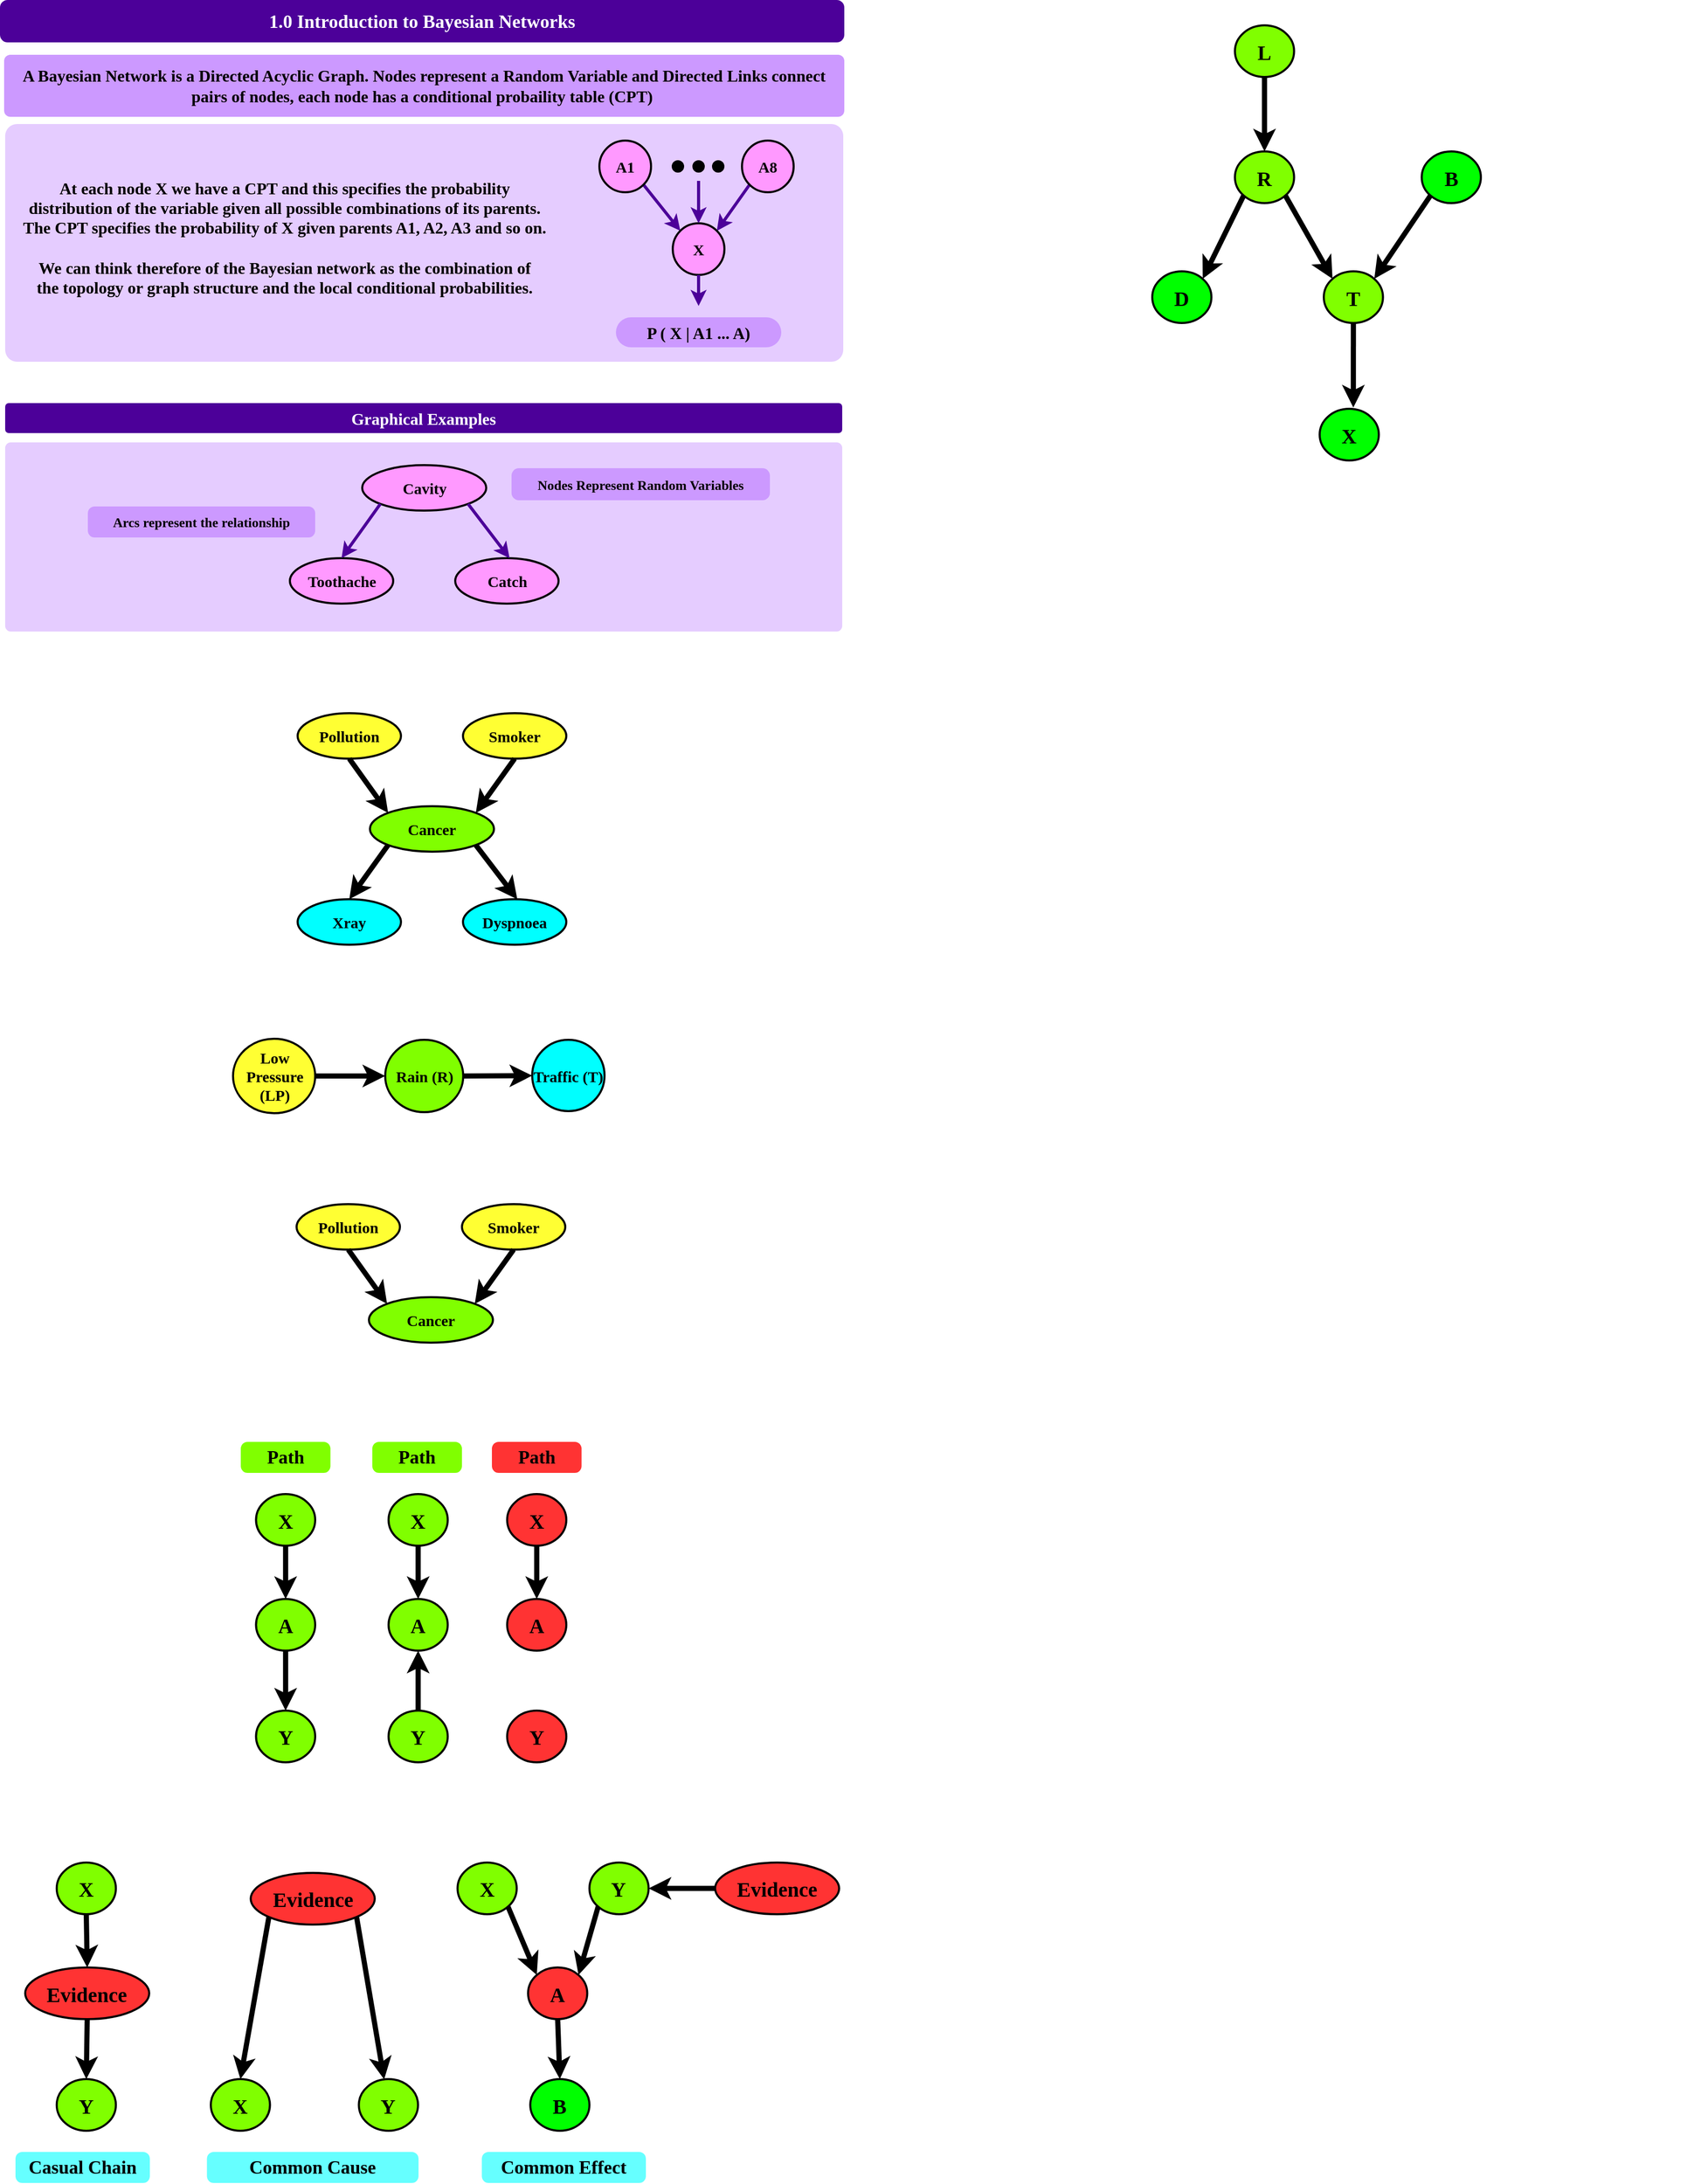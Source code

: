 <mxfile version="25.0.1">
  <diagram name="Page-1" id="3yqpxKQvHaOyZTGhgoW6">
    <mxGraphModel dx="2848" dy="336" grid="1" gridSize="10" guides="1" tooltips="1" connect="1" arrows="1" fold="1" page="1" pageScale="1" pageWidth="850" pageHeight="1100" math="0" shadow="0">
      <root>
        <mxCell id="0" />
        <mxCell id="1" parent="0" />
        <mxCell id="nk46r4_pkxUhkhJV1g_T-40" value="" style="rounded=1;whiteSpace=wrap;html=1;fillColor=#E5CCFF;strokeColor=none;fontColor=#FFFFFF;arcSize=5;container=0;fontSize=15;" vertex="1" parent="1">
          <mxGeometry x="3420" y="3450" width="811" height="230" as="geometry" />
        </mxCell>
        <mxCell id="nk46r4_pkxUhkhJV1g_T-12" value="" style="rounded=1;whiteSpace=wrap;html=1;fillColor=#E5CCFF;strokeColor=none;fontColor=#FFFFFF;arcSize=3;container=0;fontSize=15;" vertex="1" parent="1">
          <mxGeometry x="3420" y="3758" width="810" height="183" as="geometry" />
        </mxCell>
        <mxCell id="pB6tjZf9dUS_jM-rtNOT-37" value="&lt;font face=&quot;Comic Sans MS&quot;&gt;&lt;b&gt;1.0 Introduction to Bayesian Networks&lt;/b&gt;&lt;/font&gt;" style="rounded=1;whiteSpace=wrap;html=1;fillColor=#4C0099;strokeColor=none;fontColor=#FFFFFF;arcSize=18;container=0;fontSize=18;" parent="1" vertex="1">
          <mxGeometry x="3415" y="3330" width="817" height="41" as="geometry" />
        </mxCell>
        <mxCell id="pB6tjZf9dUS_jM-rtNOT-40" value="&lt;font face=&quot;Comic Sans MS&quot; color=&quot;#000000&quot;&gt;&lt;b&gt;A Bayesian Network is a Directed Acyclic Graph. Nodes represent a Random Variable and Directed Links connect pairs of nodes, each node has a conditional probaility table (CPT)&amp;nbsp;&lt;/b&gt;&lt;/font&gt;" style="rounded=1;whiteSpace=wrap;html=1;fillColor=#CC99FF;strokeColor=none;fontColor=#FFFFFF;arcSize=10;container=0;fontSize=16;" parent="1" vertex="1">
          <mxGeometry x="3419" y="3383" width="813" height="60" as="geometry" />
        </mxCell>
        <mxCell id="pB6tjZf9dUS_jM-rtNOT-41" value="&lt;b&gt;&lt;font style=&quot;&quot; face=&quot;Comic Sans MS&quot;&gt;&lt;span style=&quot;color: rgb(0, 0, 0); font-size: 16px; text-align: left;&quot;&gt;At each node X&amp;nbsp;&lt;/span&gt;&lt;span style=&quot;color: rgb(0, 0, 0); font-size: 16px; text-align: left;&quot;&gt;we have a CPT and this specifies the probability distribution of the variable given all possible combinations of its parents. The CPT specifies the probability of X given parents A1, A2, A3 and so on.&lt;/span&gt;&lt;/font&gt;&lt;/b&gt;&lt;div&gt;&lt;span style=&quot;color: rgb(0, 0, 0); font-size: 16px; text-align: left;&quot;&gt;&lt;b&gt;&lt;font face=&quot;Comic Sans MS&quot;&gt;&lt;br&gt;&lt;/font&gt;&lt;/b&gt;&lt;/span&gt;&lt;/div&gt;&lt;div&gt;&lt;b&gt;&lt;font style=&quot;&quot; face=&quot;Comic Sans MS&quot;&gt;&lt;span style=&quot;color: rgb(0, 0, 0); font-size: 16px; text-align: left;&quot;&gt;We can think therefore of the Bayesian network as the combination of the&amp;nbsp;&lt;/span&gt;&lt;span style=&quot;box-sizing: border-box; color: rgb(0, 0, 0); font-size: 16px; text-align: left;&quot;&gt;topology or graph structure&lt;/span&gt;&lt;span style=&quot;color: rgb(0, 0, 0); font-size: 16px; text-align: left;&quot;&gt;&amp;nbsp;and the&amp;nbsp;&lt;/span&gt;&lt;span style=&quot;box-sizing: border-box; color: rgb(0, 0, 0); font-size: 16px; text-align: left;&quot;&gt;local conditional probabilities&lt;/span&gt;&lt;span style=&quot;color: rgb(0, 0, 0); font-size: 16px; text-align: left;&quot;&gt;.&lt;/span&gt;&lt;/font&gt;&lt;/b&gt;&lt;span style=&quot;color: rgb(0, 0, 0); font-family: Roboto, &amp;quot;Helvetica Neue&amp;quot;, Arial, sans-serif; font-size: 16px; text-align: left; background-color: rgb(255, 255, 255);&quot;&gt;&lt;br&gt;&lt;/span&gt;&lt;/div&gt;" style="rounded=1;whiteSpace=wrap;html=1;fillColor=#E5CCFF;strokeColor=none;fontColor=#FFFFFF;arcSize=3;container=0;fontSize=15;" parent="1" vertex="1">
          <mxGeometry x="3433" y="3460" width="515" height="200" as="geometry" />
        </mxCell>
        <mxCell id="pB6tjZf9dUS_jM-rtNOT-42" value="&lt;font face=&quot;Comic Sans MS&quot;&gt;&lt;span style=&quot;font-size: 16px;&quot;&gt;&lt;b&gt;Graphical Examples&lt;/b&gt;&lt;/span&gt;&lt;/font&gt;" style="rounded=1;whiteSpace=wrap;html=1;fillColor=#4C0099;strokeColor=none;fontColor=#FFFFFF;arcSize=12;container=0;" parent="1" vertex="1">
          <mxGeometry x="3420" y="3720" width="810" height="29" as="geometry" />
        </mxCell>
        <mxCell id="nk46r4_pkxUhkhJV1g_T-1" value="&lt;font face=&quot;Comic Sans MS&quot; color=&quot;#000000&quot;&gt;&lt;span style=&quot;font-size: 15px;&quot;&gt;&lt;b&gt;Cavity&lt;/b&gt;&lt;/span&gt;&lt;/font&gt;" style="ellipse;whiteSpace=wrap;html=1;strokeWidth=2;fillColor=#FF99FF;strokeColor=#000000;" vertex="1" parent="1">
          <mxGeometry x="3765.5" y="3780" width="120" height="44" as="geometry" />
        </mxCell>
        <mxCell id="nk46r4_pkxUhkhJV1g_T-4" value="&lt;font face=&quot;Comic Sans MS&quot; color=&quot;#000000&quot;&gt;&lt;span style=&quot;font-size: 15px;&quot;&gt;&lt;b&gt;Toothache&lt;/b&gt;&lt;/span&gt;&lt;/font&gt;" style="ellipse;whiteSpace=wrap;html=1;strokeWidth=2;fillColor=#FF99FF;strokeColor=#000000;" vertex="1" parent="1">
          <mxGeometry x="3695.5" y="3870" width="100" height="44" as="geometry" />
        </mxCell>
        <mxCell id="nk46r4_pkxUhkhJV1g_T-5" value="&lt;font face=&quot;Comic Sans MS&quot; color=&quot;#000000&quot;&gt;&lt;span style=&quot;font-size: 15px;&quot;&gt;&lt;b&gt;Catch&lt;/b&gt;&lt;/span&gt;&lt;/font&gt;" style="ellipse;whiteSpace=wrap;html=1;strokeWidth=2;fillColor=#FF99FF;strokeColor=#000000;" vertex="1" parent="1">
          <mxGeometry x="3855.5" y="3870" width="100" height="44" as="geometry" />
        </mxCell>
        <mxCell id="nk46r4_pkxUhkhJV1g_T-8" value="" style="endArrow=classic;html=1;rounded=0;exitX=0;exitY=1;exitDx=0;exitDy=0;entryX=0.5;entryY=0;entryDx=0;entryDy=0;strokeWidth=3;strokeColor=#4C0099;" edge="1" parent="1" source="nk46r4_pkxUhkhJV1g_T-1" target="nk46r4_pkxUhkhJV1g_T-4">
          <mxGeometry width="50" height="50" relative="1" as="geometry">
            <mxPoint x="3895.5" y="3810" as="sourcePoint" />
            <mxPoint x="3945.5" y="3760" as="targetPoint" />
          </mxGeometry>
        </mxCell>
        <mxCell id="nk46r4_pkxUhkhJV1g_T-9" value="" style="endArrow=classic;html=1;rounded=0;exitX=1;exitY=1;exitDx=0;exitDy=0;entryX=0.526;entryY=0.002;entryDx=0;entryDy=0;strokeWidth=3;strokeColor=#4C0099;entryPerimeter=0;" edge="1" parent="1" source="nk46r4_pkxUhkhJV1g_T-1" target="nk46r4_pkxUhkhJV1g_T-5">
          <mxGeometry width="50" height="50" relative="1" as="geometry">
            <mxPoint x="3783.5" y="3828" as="sourcePoint" />
            <mxPoint x="3735.5" y="3880" as="targetPoint" />
          </mxGeometry>
        </mxCell>
        <mxCell id="nk46r4_pkxUhkhJV1g_T-10" value="&lt;font color=&quot;#000000&quot; face=&quot;Comic Sans MS&quot;&gt;&lt;b&gt;Nodes Represent Random Variables&lt;/b&gt;&lt;/font&gt;" style="rounded=1;whiteSpace=wrap;html=1;fillColor=#CC99FF;strokeColor=none;fontColor=#FFFFFF;arcSize=23;container=0;fontSize=13;" vertex="1" parent="1">
          <mxGeometry x="3910" y="3783" width="250" height="31" as="geometry" />
        </mxCell>
        <mxCell id="nk46r4_pkxUhkhJV1g_T-11" value="&lt;font color=&quot;#000000&quot; face=&quot;Comic Sans MS&quot;&gt;&lt;b&gt;Arcs represent the relationship&lt;/b&gt;&lt;/font&gt;" style="rounded=1;whiteSpace=wrap;html=1;fillColor=#CC99FF;strokeColor=none;fontColor=#FFFFFF;arcSize=22;container=0;fontSize=13;" vertex="1" parent="1">
          <mxGeometry x="3500" y="3820" width="220" height="30" as="geometry" />
        </mxCell>
        <mxCell id="nk46r4_pkxUhkhJV1g_T-41" value="" style="endArrow=classic;html=1;rounded=0;exitX=0;exitY=1;exitDx=0;exitDy=0;entryX=1;entryY=0;entryDx=0;entryDy=0;strokeWidth=3;strokeColor=#4C0099;" edge="1" parent="1" source="nk46r4_pkxUhkhJV1g_T-38" target="nk46r4_pkxUhkhJV1g_T-39">
          <mxGeometry width="50" height="50" relative="1" as="geometry">
            <mxPoint x="3904" y="3830" as="sourcePoint" />
            <mxPoint x="3944" y="3883" as="targetPoint" />
          </mxGeometry>
        </mxCell>
        <mxCell id="nk46r4_pkxUhkhJV1g_T-42" value="" style="endArrow=classic;html=1;rounded=0;exitX=1;exitY=1;exitDx=0;exitDy=0;entryX=0;entryY=0;entryDx=0;entryDy=0;strokeWidth=3;strokeColor=#4C0099;" edge="1" parent="1" source="nk46r4_pkxUhkhJV1g_T-37" target="nk46r4_pkxUhkhJV1g_T-39">
          <mxGeometry width="50" height="50" relative="1" as="geometry">
            <mxPoint x="4158" y="3519" as="sourcePoint" />
            <mxPoint x="4119" y="3563" as="targetPoint" />
          </mxGeometry>
        </mxCell>
        <mxCell id="nk46r4_pkxUhkhJV1g_T-37" value="&lt;font face=&quot;Comic Sans MS&quot; color=&quot;#000000&quot;&gt;&lt;span style=&quot;font-size: 15px;&quot;&gt;&lt;b&gt;A1&lt;/b&gt;&lt;/span&gt;&lt;/font&gt;" style="ellipse;whiteSpace=wrap;html=1;strokeWidth=2;fillColor=#FF99FF;strokeColor=#000000;" vertex="1" parent="1">
          <mxGeometry x="3995" y="3466" width="50" height="50" as="geometry" />
        </mxCell>
        <mxCell id="nk46r4_pkxUhkhJV1g_T-38" value="&lt;font face=&quot;Comic Sans MS&quot; color=&quot;#000000&quot;&gt;&lt;span style=&quot;font-size: 15px;&quot;&gt;&lt;b&gt;A8&lt;/b&gt;&lt;/span&gt;&lt;/font&gt;" style="ellipse;whiteSpace=wrap;html=1;strokeWidth=2;fillColor=#FF99FF;strokeColor=#000000;" vertex="1" parent="1">
          <mxGeometry x="4133" y="3466" width="50" height="50" as="geometry" />
        </mxCell>
        <mxCell id="nk46r4_pkxUhkhJV1g_T-39" value="&lt;font face=&quot;Comic Sans MS&quot; color=&quot;#000000&quot;&gt;&lt;span style=&quot;font-size: 15px;&quot;&gt;&lt;b&gt;X&lt;/b&gt;&lt;/span&gt;&lt;/font&gt;" style="ellipse;whiteSpace=wrap;html=1;strokeWidth=2;fillColor=#FF99FF;strokeColor=#000000;" vertex="1" parent="1">
          <mxGeometry x="4066" y="3546" width="50" height="50" as="geometry" />
        </mxCell>
        <mxCell id="nk46r4_pkxUhkhJV1g_T-43" value="" style="ellipse;whiteSpace=wrap;html=1;strokeWidth=2;fillColor=#000000;strokeColor=#000000;" vertex="1" parent="1">
          <mxGeometry x="4066" y="3486" width="10" height="10" as="geometry" />
        </mxCell>
        <mxCell id="nk46r4_pkxUhkhJV1g_T-44" value="" style="ellipse;whiteSpace=wrap;html=1;strokeWidth=2;fillColor=#000000;strokeColor=#000000;" vertex="1" parent="1">
          <mxGeometry x="4086" y="3486" width="10" height="10" as="geometry" />
        </mxCell>
        <mxCell id="nk46r4_pkxUhkhJV1g_T-45" value="" style="ellipse;whiteSpace=wrap;html=1;strokeWidth=2;fillColor=#000000;strokeColor=#000000;" vertex="1" parent="1">
          <mxGeometry x="4105" y="3486" width="10" height="10" as="geometry" />
        </mxCell>
        <mxCell id="nk46r4_pkxUhkhJV1g_T-46" value="" style="endArrow=classic;html=1;rounded=0;entryX=0.5;entryY=0;entryDx=0;entryDy=0;strokeWidth=3;strokeColor=#4C0099;" edge="1" parent="1" target="nk46r4_pkxUhkhJV1g_T-39">
          <mxGeometry width="50" height="50" relative="1" as="geometry">
            <mxPoint x="4091" y="3505" as="sourcePoint" />
            <mxPoint x="4119" y="3563" as="targetPoint" />
          </mxGeometry>
        </mxCell>
        <mxCell id="nk46r4_pkxUhkhJV1g_T-47" value="" style="endArrow=classic;html=1;rounded=0;strokeWidth=3;strokeColor=#4C0099;exitX=0.5;exitY=1;exitDx=0;exitDy=0;" edge="1" parent="1" source="nk46r4_pkxUhkhJV1g_T-39">
          <mxGeometry width="50" height="50" relative="1" as="geometry">
            <mxPoint x="4094.83" y="3606" as="sourcePoint" />
            <mxPoint x="4091" y="3626" as="targetPoint" />
          </mxGeometry>
        </mxCell>
        <mxCell id="nk46r4_pkxUhkhJV1g_T-48" value="&lt;div&gt;&lt;span style=&quot;color: rgb(0, 0, 0); font-size: 16px; text-align: left;&quot;&gt;&lt;font style=&quot;&quot; face=&quot;Comic Sans MS&quot;&gt;&lt;b style=&quot;&quot;&gt;P ( X | A1 ... A)&lt;/b&gt;&lt;/font&gt;&lt;/span&gt;&lt;/div&gt;" style="rounded=1;whiteSpace=wrap;html=1;fillColor=#CC99FF;strokeColor=none;fontColor=#FFFFFF;arcSize=50;container=0;fontSize=15;" vertex="1" parent="1">
          <mxGeometry x="4011" y="3637" width="160" height="29" as="geometry" />
        </mxCell>
        <mxCell id="nk46r4_pkxUhkhJV1g_T-60" value="&lt;font face=&quot;Comic Sans MS&quot; color=&quot;#000000&quot;&gt;&lt;span style=&quot;font-size: 15px;&quot;&gt;&lt;b&gt;Cancer&lt;/b&gt;&lt;/span&gt;&lt;/font&gt;" style="ellipse;whiteSpace=wrap;html=1;strokeWidth=2;fillColor=#80FF00;strokeColor=#000000;" vertex="1" parent="1">
          <mxGeometry x="3773" y="4110" width="120" height="44" as="geometry" />
        </mxCell>
        <mxCell id="nk46r4_pkxUhkhJV1g_T-61" value="&lt;font face=&quot;Comic Sans MS&quot; color=&quot;#000000&quot;&gt;&lt;span style=&quot;font-size: 15px;&quot;&gt;&lt;b&gt;Xray&lt;/b&gt;&lt;/span&gt;&lt;/font&gt;" style="ellipse;whiteSpace=wrap;html=1;strokeWidth=2;fillColor=#00FFFF;strokeColor=#000000;" vertex="1" parent="1">
          <mxGeometry x="3703" y="4200" width="100" height="44" as="geometry" />
        </mxCell>
        <mxCell id="nk46r4_pkxUhkhJV1g_T-62" value="&lt;font face=&quot;Comic Sans MS&quot; color=&quot;#000000&quot;&gt;&lt;span style=&quot;font-size: 15px;&quot;&gt;&lt;b&gt;Dyspnoea&lt;/b&gt;&lt;/span&gt;&lt;/font&gt;" style="ellipse;whiteSpace=wrap;html=1;strokeWidth=2;fillColor=#00FFFF;strokeColor=#000000;" vertex="1" parent="1">
          <mxGeometry x="3863" y="4200" width="100" height="44" as="geometry" />
        </mxCell>
        <mxCell id="nk46r4_pkxUhkhJV1g_T-63" value="" style="endArrow=classic;html=1;rounded=0;exitX=0;exitY=1;exitDx=0;exitDy=0;entryX=0.5;entryY=0;entryDx=0;entryDy=0;strokeWidth=5;strokeColor=#000000;" edge="1" parent="1" source="nk46r4_pkxUhkhJV1g_T-60" target="nk46r4_pkxUhkhJV1g_T-61">
          <mxGeometry width="50" height="50" relative="1" as="geometry">
            <mxPoint x="3903" y="4140" as="sourcePoint" />
            <mxPoint x="3953" y="4090" as="targetPoint" />
          </mxGeometry>
        </mxCell>
        <mxCell id="nk46r4_pkxUhkhJV1g_T-64" value="" style="endArrow=classic;html=1;rounded=0;exitX=1;exitY=1;exitDx=0;exitDy=0;entryX=0.526;entryY=0.002;entryDx=0;entryDy=0;strokeWidth=5;strokeColor=#000000;entryPerimeter=0;" edge="1" parent="1" source="nk46r4_pkxUhkhJV1g_T-60" target="nk46r4_pkxUhkhJV1g_T-62">
          <mxGeometry width="50" height="50" relative="1" as="geometry">
            <mxPoint x="3791" y="4158" as="sourcePoint" />
            <mxPoint x="3743" y="4210" as="targetPoint" />
          </mxGeometry>
        </mxCell>
        <mxCell id="nk46r4_pkxUhkhJV1g_T-65" value="&lt;font face=&quot;Comic Sans MS&quot; color=&quot;#000000&quot;&gt;&lt;span style=&quot;font-size: 15px;&quot;&gt;&lt;b&gt;Pollution&lt;/b&gt;&lt;/span&gt;&lt;/font&gt;" style="ellipse;whiteSpace=wrap;html=1;strokeWidth=2;fillColor=#FFFF33;strokeColor=#000000;" vertex="1" parent="1">
          <mxGeometry x="3703" y="4020" width="100" height="44" as="geometry" />
        </mxCell>
        <mxCell id="nk46r4_pkxUhkhJV1g_T-66" value="&lt;font face=&quot;Comic Sans MS&quot; color=&quot;#000000&quot;&gt;&lt;span style=&quot;font-size: 15px;&quot;&gt;&lt;b&gt;Smoker&lt;/b&gt;&lt;/span&gt;&lt;/font&gt;" style="ellipse;whiteSpace=wrap;html=1;strokeWidth=2;fillColor=#FFFF33;strokeColor=#000000;" vertex="1" parent="1">
          <mxGeometry x="3863" y="4020" width="100" height="44" as="geometry" />
        </mxCell>
        <mxCell id="nk46r4_pkxUhkhJV1g_T-67" value="" style="endArrow=classic;html=1;rounded=0;exitX=0.5;exitY=1;exitDx=0;exitDy=0;strokeWidth=5;strokeColor=#000000;entryX=1;entryY=0;entryDx=0;entryDy=0;" edge="1" parent="1" source="nk46r4_pkxUhkhJV1g_T-66" target="nk46r4_pkxUhkhJV1g_T-60">
          <mxGeometry width="50" height="50" relative="1" as="geometry">
            <mxPoint x="3886.5" y="4157" as="sourcePoint" />
            <mxPoint x="3925.5" y="4210" as="targetPoint" />
          </mxGeometry>
        </mxCell>
        <mxCell id="nk46r4_pkxUhkhJV1g_T-68" value="" style="endArrow=classic;html=1;rounded=0;exitX=0.5;exitY=1;exitDx=0;exitDy=0;strokeWidth=5;strokeColor=#000000;entryX=0;entryY=0;entryDx=0;entryDy=0;" edge="1" parent="1" source="nk46r4_pkxUhkhJV1g_T-65" target="nk46r4_pkxUhkhJV1g_T-60">
          <mxGeometry width="50" height="50" relative="1" as="geometry">
            <mxPoint x="3923.5" y="4074" as="sourcePoint" />
            <mxPoint x="3866.5" y="4122" as="targetPoint" />
          </mxGeometry>
        </mxCell>
        <mxCell id="nk46r4_pkxUhkhJV1g_T-69" value="" style="rounded=1;whiteSpace=wrap;html=1;fillColor=none;strokeColor=none;fontColor=#FFFFFF;arcSize=3;container=0;fontSize=15;" vertex="1" parent="1">
          <mxGeometry x="3420" y="4012" width="258" height="240" as="geometry" />
        </mxCell>
        <mxCell id="nk46r4_pkxUhkhJV1g_T-70" value="" style="rounded=1;whiteSpace=wrap;html=1;fillColor=none;strokeColor=none;fontColor=#FFFFFF;arcSize=3;container=0;fontSize=15;" vertex="1" parent="1">
          <mxGeometry x="3970" y="4020" width="258" height="240" as="geometry" />
        </mxCell>
        <mxCell id="nk46r4_pkxUhkhJV1g_T-71" value="&lt;font face=&quot;Comic Sans MS&quot; color=&quot;#000000&quot;&gt;&lt;span style=&quot;font-size: 15px;&quot;&gt;&lt;b&gt;Rain (R)&lt;/b&gt;&lt;/span&gt;&lt;/font&gt;" style="ellipse;whiteSpace=wrap;html=1;strokeWidth=2;fillColor=#80FF00;strokeColor=#000000;" vertex="1" parent="1">
          <mxGeometry x="3787.75" y="4336" width="75.5" height="70" as="geometry" />
        </mxCell>
        <mxCell id="nk46r4_pkxUhkhJV1g_T-72" value="&lt;font face=&quot;Comic Sans MS&quot; color=&quot;#000000&quot;&gt;&lt;span style=&quot;font-size: 15px;&quot;&gt;&lt;b&gt;Traffic (T)&lt;/b&gt;&lt;/span&gt;&lt;/font&gt;" style="ellipse;whiteSpace=wrap;html=1;strokeWidth=2;fillColor=#00FFFF;strokeColor=#000000;" vertex="1" parent="1">
          <mxGeometry x="3930" y="4336" width="70" height="69" as="geometry" />
        </mxCell>
        <mxCell id="nk46r4_pkxUhkhJV1g_T-74" value="" style="endArrow=classic;html=1;rounded=0;exitX=1;exitY=0.5;exitDx=0;exitDy=0;strokeWidth=5;strokeColor=#000000;" edge="1" parent="1" source="nk46r4_pkxUhkhJV1g_T-71" target="nk46r4_pkxUhkhJV1g_T-72">
          <mxGeometry width="50" height="50" relative="1" as="geometry">
            <mxPoint x="3902" y="4383" as="sourcePoint" />
            <mxPoint x="3952" y="4333" as="targetPoint" />
          </mxGeometry>
        </mxCell>
        <mxCell id="nk46r4_pkxUhkhJV1g_T-76" value="&lt;font face=&quot;Comic Sans MS&quot; color=&quot;#000000&quot;&gt;&lt;span style=&quot;font-size: 15px;&quot;&gt;&lt;b&gt;Low Pressure (LP)&lt;/b&gt;&lt;/span&gt;&lt;/font&gt;" style="ellipse;whiteSpace=wrap;html=1;strokeWidth=2;fillColor=#FFFF33;strokeColor=#000000;" vertex="1" parent="1">
          <mxGeometry x="3640.5" y="4335" width="79.5" height="72" as="geometry" />
        </mxCell>
        <mxCell id="nk46r4_pkxUhkhJV1g_T-80" value="" style="rounded=1;whiteSpace=wrap;html=1;fillColor=none;strokeColor=none;fontColor=#FFFFFF;arcSize=3;container=0;fontSize=15;" vertex="1" parent="1">
          <mxGeometry x="3419" y="4305" width="171" height="120" as="geometry" />
        </mxCell>
        <mxCell id="nk46r4_pkxUhkhJV1g_T-81" value="" style="rounded=1;whiteSpace=wrap;html=1;fillColor=none;strokeColor=none;fontColor=#FFFFFF;arcSize=3;container=0;fontSize=15;" vertex="1" parent="1">
          <mxGeometry x="4070" y="4305" width="157" height="120" as="geometry" />
        </mxCell>
        <mxCell id="nk46r4_pkxUhkhJV1g_T-82" value="" style="endArrow=classic;html=1;rounded=0;exitX=1;exitY=0.5;exitDx=0;exitDy=0;strokeWidth=5;strokeColor=#000000;entryX=0;entryY=0.5;entryDx=0;entryDy=0;" edge="1" parent="1" source="nk46r4_pkxUhkhJV1g_T-76" target="nk46r4_pkxUhkhJV1g_T-71">
          <mxGeometry width="50" height="50" relative="1" as="geometry">
            <mxPoint x="3871" y="4381" as="sourcePoint" />
            <mxPoint x="3940" y="4381" as="targetPoint" />
          </mxGeometry>
        </mxCell>
        <mxCell id="nk46r4_pkxUhkhJV1g_T-90" value="&lt;font face=&quot;Comic Sans MS&quot; color=&quot;#000000&quot;&gt;&lt;span style=&quot;font-size: 15px;&quot;&gt;&lt;b&gt;Cancer&lt;/b&gt;&lt;/span&gt;&lt;/font&gt;" style="ellipse;whiteSpace=wrap;html=1;strokeWidth=2;fillColor=#80FF00;strokeColor=#000000;" vertex="1" parent="1">
          <mxGeometry x="3772" y="4585" width="120" height="44" as="geometry" />
        </mxCell>
        <mxCell id="nk46r4_pkxUhkhJV1g_T-95" value="&lt;font face=&quot;Comic Sans MS&quot; color=&quot;#000000&quot;&gt;&lt;span style=&quot;font-size: 15px;&quot;&gt;&lt;b&gt;Pollution&lt;/b&gt;&lt;/span&gt;&lt;/font&gt;" style="ellipse;whiteSpace=wrap;html=1;strokeWidth=2;fillColor=#FFFF33;strokeColor=#000000;" vertex="1" parent="1">
          <mxGeometry x="3702" y="4495" width="100" height="44" as="geometry" />
        </mxCell>
        <mxCell id="nk46r4_pkxUhkhJV1g_T-96" value="&lt;font face=&quot;Comic Sans MS&quot; color=&quot;#000000&quot;&gt;&lt;span style=&quot;font-size: 15px;&quot;&gt;&lt;b&gt;Smoker&lt;/b&gt;&lt;/span&gt;&lt;/font&gt;" style="ellipse;whiteSpace=wrap;html=1;strokeWidth=2;fillColor=#FFFF33;strokeColor=#000000;" vertex="1" parent="1">
          <mxGeometry x="3862" y="4495" width="100" height="44" as="geometry" />
        </mxCell>
        <mxCell id="nk46r4_pkxUhkhJV1g_T-97" value="" style="endArrow=classic;html=1;rounded=0;exitX=0.5;exitY=1;exitDx=0;exitDy=0;strokeWidth=5;strokeColor=#000000;entryX=1;entryY=0;entryDx=0;entryDy=0;" edge="1" parent="1" source="nk46r4_pkxUhkhJV1g_T-96" target="nk46r4_pkxUhkhJV1g_T-90">
          <mxGeometry width="50" height="50" relative="1" as="geometry">
            <mxPoint x="3885.5" y="4632" as="sourcePoint" />
            <mxPoint x="3924.5" y="4685" as="targetPoint" />
          </mxGeometry>
        </mxCell>
        <mxCell id="nk46r4_pkxUhkhJV1g_T-98" value="" style="endArrow=classic;html=1;rounded=0;exitX=0.5;exitY=1;exitDx=0;exitDy=0;strokeWidth=5;strokeColor=#000000;entryX=0;entryY=0;entryDx=0;entryDy=0;" edge="1" parent="1" source="nk46r4_pkxUhkhJV1g_T-95" target="nk46r4_pkxUhkhJV1g_T-90">
          <mxGeometry width="50" height="50" relative="1" as="geometry">
            <mxPoint x="3922.5" y="4549" as="sourcePoint" />
            <mxPoint x="3865.5" y="4597" as="targetPoint" />
          </mxGeometry>
        </mxCell>
        <mxCell id="nk46r4_pkxUhkhJV1g_T-99" value="" style="rounded=1;whiteSpace=wrap;html=1;fillColor=none;strokeColor=none;fontColor=#FFFFFF;arcSize=3;container=0;fontSize=15;" vertex="1" parent="1">
          <mxGeometry x="3419" y="4487" width="258" height="158" as="geometry" />
        </mxCell>
        <mxCell id="nk46r4_pkxUhkhJV1g_T-100" value="" style="rounded=1;whiteSpace=wrap;html=1;fillColor=none;strokeColor=none;fontColor=#FFFFFF;arcSize=3;container=0;fontSize=15;" vertex="1" parent="1">
          <mxGeometry x="3969" y="4495" width="258" height="150" as="geometry" />
        </mxCell>
        <mxCell id="nk46r4_pkxUhkhJV1g_T-101" value="&lt;font style=&quot;font-size: 20px;&quot; face=&quot;Comic Sans MS&quot; color=&quot;#000000&quot;&gt;&lt;b style=&quot;&quot;&gt;X&lt;/b&gt;&lt;/font&gt;" style="ellipse;whiteSpace=wrap;html=1;strokeWidth=2;fillColor=#80FF00;strokeColor=#000000;" vertex="1" parent="1">
          <mxGeometry x="3662.75" y="4775.5" width="57.25" height="50" as="geometry" />
        </mxCell>
        <mxCell id="nk46r4_pkxUhkhJV1g_T-103" value="" style="endArrow=classic;html=1;rounded=0;exitX=0.5;exitY=1;exitDx=0;exitDy=0;strokeWidth=5;strokeColor=#000000;entryX=0.5;entryY=0;entryDx=0;entryDy=0;" edge="1" parent="1" source="nk46r4_pkxUhkhJV1g_T-101" target="nk46r4_pkxUhkhJV1g_T-108">
          <mxGeometry width="50" height="50" relative="1" as="geometry">
            <mxPoint x="3904" y="4813" as="sourcePoint" />
            <mxPoint x="3954" y="4763" as="targetPoint" />
          </mxGeometry>
        </mxCell>
        <mxCell id="nk46r4_pkxUhkhJV1g_T-106" value="" style="rounded=1;whiteSpace=wrap;html=1;fillColor=none;strokeColor=none;fontColor=#FFFFFF;arcSize=3;container=0;fontSize=15;" vertex="1" parent="1">
          <mxGeometry x="4026" y="4726" width="184" height="309" as="geometry" />
        </mxCell>
        <mxCell id="nk46r4_pkxUhkhJV1g_T-108" value="&lt;font style=&quot;font-size: 20px;&quot; face=&quot;Comic Sans MS&quot; color=&quot;#000000&quot;&gt;&lt;b style=&quot;&quot;&gt;A&lt;/b&gt;&lt;/font&gt;" style="ellipse;whiteSpace=wrap;html=1;strokeWidth=2;fillColor=#80FF00;strokeColor=#000000;" vertex="1" parent="1">
          <mxGeometry x="3662.75" y="4877" width="57.25" height="50" as="geometry" />
        </mxCell>
        <mxCell id="nk46r4_pkxUhkhJV1g_T-109" value="&lt;font style=&quot;font-size: 20px;&quot; face=&quot;Comic Sans MS&quot; color=&quot;#000000&quot;&gt;&lt;b style=&quot;&quot;&gt;Y&lt;/b&gt;&lt;/font&gt;" style="ellipse;whiteSpace=wrap;html=1;strokeWidth=2;fillColor=#80FF00;strokeColor=#000000;" vertex="1" parent="1">
          <mxGeometry x="3662.75" y="4985" width="57.25" height="50" as="geometry" />
        </mxCell>
        <mxCell id="nk46r4_pkxUhkhJV1g_T-112" value="" style="endArrow=classic;html=1;rounded=0;exitX=0.5;exitY=1;exitDx=0;exitDy=0;strokeWidth=5;strokeColor=#000000;entryX=0.5;entryY=0;entryDx=0;entryDy=0;" edge="1" parent="1" source="nk46r4_pkxUhkhJV1g_T-108" target="nk46r4_pkxUhkhJV1g_T-109">
          <mxGeometry width="50" height="50" relative="1" as="geometry">
            <mxPoint x="3701" y="4836" as="sourcePoint" />
            <mxPoint x="3701" y="4885" as="targetPoint" />
          </mxGeometry>
        </mxCell>
        <mxCell id="nk46r4_pkxUhkhJV1g_T-113" value="&lt;font style=&quot;font-size: 20px;&quot; face=&quot;Comic Sans MS&quot; color=&quot;#000000&quot;&gt;&lt;b style=&quot;&quot;&gt;X&lt;/b&gt;&lt;/font&gt;" style="ellipse;whiteSpace=wrap;html=1;strokeWidth=2;fillColor=#80FF00;strokeColor=#000000;" vertex="1" parent="1">
          <mxGeometry x="3791" y="4775.5" width="57.25" height="50" as="geometry" />
        </mxCell>
        <mxCell id="nk46r4_pkxUhkhJV1g_T-114" value="" style="endArrow=classic;html=1;rounded=0;exitX=0.5;exitY=1;exitDx=0;exitDy=0;strokeWidth=5;strokeColor=#000000;entryX=0.5;entryY=0;entryDx=0;entryDy=0;" edge="1" parent="1" source="nk46r4_pkxUhkhJV1g_T-113" target="nk46r4_pkxUhkhJV1g_T-115">
          <mxGeometry width="50" height="50" relative="1" as="geometry">
            <mxPoint x="4032.25" y="4813" as="sourcePoint" />
            <mxPoint x="4082.25" y="4763" as="targetPoint" />
          </mxGeometry>
        </mxCell>
        <mxCell id="nk46r4_pkxUhkhJV1g_T-115" value="&lt;font style=&quot;font-size: 20px;&quot; face=&quot;Comic Sans MS&quot; color=&quot;#000000&quot;&gt;&lt;b style=&quot;&quot;&gt;A&lt;/b&gt;&lt;/font&gt;" style="ellipse;whiteSpace=wrap;html=1;strokeWidth=2;fillColor=#80FF00;strokeColor=#000000;" vertex="1" parent="1">
          <mxGeometry x="3791" y="4877" width="57.25" height="50" as="geometry" />
        </mxCell>
        <mxCell id="nk46r4_pkxUhkhJV1g_T-116" value="&lt;font style=&quot;font-size: 20px;&quot; face=&quot;Comic Sans MS&quot; color=&quot;#000000&quot;&gt;&lt;b style=&quot;&quot;&gt;Y&lt;/b&gt;&lt;/font&gt;" style="ellipse;whiteSpace=wrap;html=1;strokeWidth=2;fillColor=#80FF00;strokeColor=#000000;" vertex="1" parent="1">
          <mxGeometry x="3791" y="4985" width="57.25" height="50" as="geometry" />
        </mxCell>
        <mxCell id="nk46r4_pkxUhkhJV1g_T-117" value="" style="endArrow=classic;html=1;rounded=0;strokeWidth=5;strokeColor=#000000;entryX=0.5;entryY=1;entryDx=0;entryDy=0;exitX=0.5;exitY=0;exitDx=0;exitDy=0;" edge="1" parent="1" source="nk46r4_pkxUhkhJV1g_T-116" target="nk46r4_pkxUhkhJV1g_T-115">
          <mxGeometry width="50" height="50" relative="1" as="geometry">
            <mxPoint x="3991" y="4965" as="sourcePoint" />
            <mxPoint x="3829.25" y="4885" as="targetPoint" />
          </mxGeometry>
        </mxCell>
        <mxCell id="nk46r4_pkxUhkhJV1g_T-118" value="&lt;font style=&quot;font-size: 20px;&quot; face=&quot;Comic Sans MS&quot; color=&quot;#000000&quot;&gt;&lt;b style=&quot;&quot;&gt;X&lt;/b&gt;&lt;/font&gt;" style="ellipse;whiteSpace=wrap;html=1;strokeWidth=2;fillColor=#FF3333;strokeColor=#000000;" vertex="1" parent="1">
          <mxGeometry x="3905.75" y="4775.5" width="57.25" height="50" as="geometry" />
        </mxCell>
        <mxCell id="nk46r4_pkxUhkhJV1g_T-119" value="" style="endArrow=classic;html=1;rounded=0;exitX=0.5;exitY=1;exitDx=0;exitDy=0;strokeWidth=5;strokeColor=#000000;entryX=0.5;entryY=0;entryDx=0;entryDy=0;" edge="1" parent="1" source="nk46r4_pkxUhkhJV1g_T-118" target="nk46r4_pkxUhkhJV1g_T-120">
          <mxGeometry width="50" height="50" relative="1" as="geometry">
            <mxPoint x="4147" y="4813" as="sourcePoint" />
            <mxPoint x="4197" y="4763" as="targetPoint" />
          </mxGeometry>
        </mxCell>
        <mxCell id="nk46r4_pkxUhkhJV1g_T-120" value="&lt;font style=&quot;font-size: 20px;&quot; face=&quot;Comic Sans MS&quot; color=&quot;#000000&quot;&gt;&lt;b style=&quot;&quot;&gt;A&lt;/b&gt;&lt;/font&gt;" style="ellipse;whiteSpace=wrap;html=1;strokeWidth=2;fillColor=#FF3333;strokeColor=#000000;" vertex="1" parent="1">
          <mxGeometry x="3905.75" y="4877" width="57.25" height="50" as="geometry" />
        </mxCell>
        <mxCell id="nk46r4_pkxUhkhJV1g_T-121" value="&lt;font style=&quot;font-size: 20px;&quot; face=&quot;Comic Sans MS&quot; color=&quot;#000000&quot;&gt;&lt;b style=&quot;&quot;&gt;Y&lt;/b&gt;&lt;/font&gt;" style="ellipse;whiteSpace=wrap;html=1;strokeWidth=2;fillColor=#FF3333;strokeColor=#000000;" vertex="1" parent="1">
          <mxGeometry x="3905.75" y="4985" width="57.25" height="50" as="geometry" />
        </mxCell>
        <mxCell id="nk46r4_pkxUhkhJV1g_T-123" value="" style="rounded=1;whiteSpace=wrap;html=1;fillColor=none;strokeColor=none;fontColor=#FFFFFF;arcSize=3;container=0;fontSize=15;" vertex="1" parent="1">
          <mxGeometry x="3433" y="4726" width="184" height="319" as="geometry" />
        </mxCell>
        <mxCell id="nk46r4_pkxUhkhJV1g_T-124" value="&lt;font face=&quot;Comic Sans MS&quot; color=&quot;#000000&quot;&gt;&lt;b&gt;Path&lt;/b&gt;&lt;/font&gt;" style="rounded=1;whiteSpace=wrap;html=1;fillColor=#80FF00;strokeColor=none;fontColor=#FFFFFF;arcSize=22;container=0;fontSize=18;" vertex="1" parent="1">
          <mxGeometry x="3648" y="4725" width="86.75" height="30" as="geometry" />
        </mxCell>
        <mxCell id="nk46r4_pkxUhkhJV1g_T-125" value="&lt;font face=&quot;Comic Sans MS&quot; color=&quot;#000000&quot;&gt;&lt;b&gt;Path&lt;/b&gt;&lt;/font&gt;" style="rounded=1;whiteSpace=wrap;html=1;fillColor=#80FF00;strokeColor=none;fontColor=#FFFFFF;arcSize=22;container=0;fontSize=18;" vertex="1" parent="1">
          <mxGeometry x="3775.25" y="4725" width="86.75" height="30" as="geometry" />
        </mxCell>
        <mxCell id="nk46r4_pkxUhkhJV1g_T-126" value="&lt;font face=&quot;Comic Sans MS&quot; color=&quot;#000000&quot;&gt;&lt;b&gt;Path&lt;/b&gt;&lt;/font&gt;" style="rounded=1;whiteSpace=wrap;html=1;fillColor=#FF3333;strokeColor=none;fontColor=#FFFFFF;arcSize=22;container=0;fontSize=18;" vertex="1" parent="1">
          <mxGeometry x="3891" y="4725" width="86.75" height="30" as="geometry" />
        </mxCell>
        <mxCell id="nk46r4_pkxUhkhJV1g_T-127" value="&lt;font style=&quot;font-size: 20px;&quot; face=&quot;Comic Sans MS&quot; color=&quot;#000000&quot;&gt;&lt;b style=&quot;&quot;&gt;X&lt;/b&gt;&lt;/font&gt;" style="ellipse;whiteSpace=wrap;html=1;strokeWidth=2;fillColor=#80FF00;strokeColor=#000000;" vertex="1" parent="1">
          <mxGeometry x="3469.88" y="5132" width="57.25" height="50" as="geometry" />
        </mxCell>
        <mxCell id="nk46r4_pkxUhkhJV1g_T-128" value="" style="endArrow=classic;html=1;rounded=0;exitX=0.5;exitY=1;exitDx=0;exitDy=0;strokeWidth=5;strokeColor=#000000;entryX=0.5;entryY=0;entryDx=0;entryDy=0;" edge="1" parent="1" source="nk46r4_pkxUhkhJV1g_T-127" target="nk46r4_pkxUhkhJV1g_T-129">
          <mxGeometry width="50" height="50" relative="1" as="geometry">
            <mxPoint x="3711.13" y="5169.5" as="sourcePoint" />
            <mxPoint x="3761.13" y="5119.5" as="targetPoint" />
          </mxGeometry>
        </mxCell>
        <mxCell id="nk46r4_pkxUhkhJV1g_T-129" value="&lt;font style=&quot;font-size: 20px;&quot; face=&quot;Comic Sans MS&quot; color=&quot;#000000&quot;&gt;&lt;b style=&quot;&quot;&gt;Evidence&lt;/b&gt;&lt;/font&gt;" style="ellipse;whiteSpace=wrap;html=1;strokeWidth=2;fillColor=#FF3333;strokeColor=#000000;" vertex="1" parent="1">
          <mxGeometry x="3439.38" y="5233.5" width="120" height="50" as="geometry" />
        </mxCell>
        <mxCell id="nk46r4_pkxUhkhJV1g_T-130" value="&lt;font style=&quot;font-size: 20px;&quot; face=&quot;Comic Sans MS&quot; color=&quot;#000000&quot;&gt;&lt;b style=&quot;&quot;&gt;Y&lt;/b&gt;&lt;/font&gt;" style="ellipse;whiteSpace=wrap;html=1;strokeWidth=2;fillColor=#80FF00;strokeColor=#000000;" vertex="1" parent="1">
          <mxGeometry x="3469.88" y="5341.5" width="57.25" height="50" as="geometry" />
        </mxCell>
        <mxCell id="nk46r4_pkxUhkhJV1g_T-131" value="" style="endArrow=classic;html=1;rounded=0;exitX=0.5;exitY=1;exitDx=0;exitDy=0;strokeWidth=5;strokeColor=#000000;entryX=0.5;entryY=0;entryDx=0;entryDy=0;" edge="1" parent="1" source="nk46r4_pkxUhkhJV1g_T-129" target="nk46r4_pkxUhkhJV1g_T-130">
          <mxGeometry width="50" height="50" relative="1" as="geometry">
            <mxPoint x="3508.13" y="5192.5" as="sourcePoint" />
            <mxPoint x="3508.13" y="5241.5" as="targetPoint" />
          </mxGeometry>
        </mxCell>
        <mxCell id="nk46r4_pkxUhkhJV1g_T-132" value="&lt;font style=&quot;font-size: 20px;&quot; face=&quot;Comic Sans MS&quot; color=&quot;#000000&quot;&gt;&lt;b style=&quot;&quot;&gt;Evidence&lt;/b&gt;&lt;/font&gt;" style="ellipse;whiteSpace=wrap;html=1;strokeWidth=2;fillColor=#FF3333;strokeColor=#000000;" vertex="1" parent="1">
          <mxGeometry x="3657.62" y="5142" width="120" height="50" as="geometry" />
        </mxCell>
        <mxCell id="nk46r4_pkxUhkhJV1g_T-133" value="&lt;font style=&quot;font-size: 20px;&quot; face=&quot;Comic Sans MS&quot; color=&quot;#000000&quot;&gt;&lt;b style=&quot;&quot;&gt;X&lt;/b&gt;&lt;/font&gt;" style="ellipse;whiteSpace=wrap;html=1;strokeWidth=2;fillColor=#80FF00;strokeColor=#000000;" vertex="1" parent="1">
          <mxGeometry x="3619" y="5341.5" width="57.25" height="50" as="geometry" />
        </mxCell>
        <mxCell id="nk46r4_pkxUhkhJV1g_T-134" value="&lt;font style=&quot;font-size: 20px;&quot; face=&quot;Comic Sans MS&quot; color=&quot;#000000&quot;&gt;&lt;b style=&quot;&quot;&gt;Y&lt;/b&gt;&lt;/font&gt;" style="ellipse;whiteSpace=wrap;html=1;strokeWidth=2;fillColor=#80FF00;strokeColor=#000000;" vertex="1" parent="1">
          <mxGeometry x="3762.25" y="5341.5" width="57.25" height="50" as="geometry" />
        </mxCell>
        <mxCell id="nk46r4_pkxUhkhJV1g_T-135" value="" style="endArrow=classic;html=1;rounded=0;exitX=0;exitY=1;exitDx=0;exitDy=0;strokeWidth=5;strokeColor=#000000;entryX=0.5;entryY=0;entryDx=0;entryDy=0;" edge="1" parent="1" source="nk46r4_pkxUhkhJV1g_T-132" target="nk46r4_pkxUhkhJV1g_T-133">
          <mxGeometry width="50" height="50" relative="1" as="geometry">
            <mxPoint x="3550" y="5294" as="sourcePoint" />
            <mxPoint x="3550" y="5352" as="targetPoint" />
          </mxGeometry>
        </mxCell>
        <mxCell id="nk46r4_pkxUhkhJV1g_T-136" value="" style="endArrow=classic;html=1;rounded=0;exitX=1;exitY=1;exitDx=0;exitDy=0;strokeWidth=5;strokeColor=#000000;" edge="1" parent="1" source="nk46r4_pkxUhkhJV1g_T-132" target="nk46r4_pkxUhkhJV1g_T-134">
          <mxGeometry width="50" height="50" relative="1" as="geometry">
            <mxPoint x="3685" y="5195" as="sourcePoint" />
            <mxPoint x="3668" y="5352" as="targetPoint" />
          </mxGeometry>
        </mxCell>
        <mxCell id="nk46r4_pkxUhkhJV1g_T-137" value="&lt;font style=&quot;font-size: 20px;&quot; face=&quot;Comic Sans MS&quot; color=&quot;#000000&quot;&gt;&lt;b style=&quot;&quot;&gt;X&lt;/b&gt;&lt;/font&gt;" style="ellipse;whiteSpace=wrap;html=1;strokeWidth=2;fillColor=#80FF00;strokeColor=#000000;" vertex="1" parent="1">
          <mxGeometry x="3857.75" y="5132" width="57.25" height="50" as="geometry" />
        </mxCell>
        <mxCell id="nk46r4_pkxUhkhJV1g_T-138" value="&lt;font face=&quot;Comic Sans MS&quot; color=&quot;#000000&quot;&gt;&lt;span style=&quot;font-size: 20px;&quot;&gt;&lt;b&gt;Y&lt;/b&gt;&lt;/span&gt;&lt;/font&gt;" style="ellipse;whiteSpace=wrap;html=1;strokeWidth=2;fillColor=#80FF00;strokeColor=#000000;" vertex="1" parent="1">
          <mxGeometry x="3985.38" y="5132" width="57.25" height="50" as="geometry" />
        </mxCell>
        <mxCell id="nk46r4_pkxUhkhJV1g_T-139" value="&lt;font style=&quot;font-size: 20px;&quot; face=&quot;Comic Sans MS&quot; color=&quot;#000000&quot;&gt;&lt;b style=&quot;&quot;&gt;A&lt;/b&gt;&lt;/font&gt;" style="ellipse;whiteSpace=wrap;html=1;strokeWidth=2;fillColor=#FF3333;strokeColor=#000000;" vertex="1" parent="1">
          <mxGeometry x="3926" y="5233.5" width="57.25" height="50" as="geometry" />
        </mxCell>
        <mxCell id="nk46r4_pkxUhkhJV1g_T-140" value="&lt;font style=&quot;font-size: 20px;&quot; face=&quot;Comic Sans MS&quot; color=&quot;#000000&quot;&gt;&lt;b style=&quot;&quot;&gt;B&lt;/b&gt;&lt;/font&gt;" style="ellipse;whiteSpace=wrap;html=1;strokeWidth=2;fillColor=#00FF00;strokeColor=#000000;" vertex="1" parent="1">
          <mxGeometry x="3928.13" y="5341.5" width="57.25" height="50" as="geometry" />
        </mxCell>
        <mxCell id="nk46r4_pkxUhkhJV1g_T-141" value="" style="endArrow=classic;html=1;rounded=0;exitX=0;exitY=1;exitDx=0;exitDy=0;strokeWidth=5;strokeColor=#000000;entryX=1;entryY=0;entryDx=0;entryDy=0;" edge="1" parent="1" source="nk46r4_pkxUhkhJV1g_T-138" target="nk46r4_pkxUhkhJV1g_T-139">
          <mxGeometry width="50" height="50" relative="1" as="geometry">
            <mxPoint x="3915" y="5162" as="sourcePoint" />
            <mxPoint x="3915" y="5213" as="targetPoint" />
          </mxGeometry>
        </mxCell>
        <mxCell id="nk46r4_pkxUhkhJV1g_T-142" value="" style="endArrow=classic;html=1;rounded=0;exitX=1;exitY=1;exitDx=0;exitDy=0;strokeWidth=5;strokeColor=#000000;entryX=0;entryY=0;entryDx=0;entryDy=0;" edge="1" parent="1" source="nk46r4_pkxUhkhJV1g_T-137" target="nk46r4_pkxUhkhJV1g_T-139">
          <mxGeometry width="50" height="50" relative="1" as="geometry">
            <mxPoint x="4004" y="5185" as="sourcePoint" />
            <mxPoint x="3985" y="5251" as="targetPoint" />
          </mxGeometry>
        </mxCell>
        <mxCell id="nk46r4_pkxUhkhJV1g_T-143" value="" style="endArrow=classic;html=1;rounded=0;exitX=0.5;exitY=1;exitDx=0;exitDy=0;strokeWidth=5;strokeColor=#000000;entryX=0.5;entryY=0;entryDx=0;entryDy=0;" edge="1" parent="1" source="nk46r4_pkxUhkhJV1g_T-139" target="nk46r4_pkxUhkhJV1g_T-140">
          <mxGeometry width="50" height="50" relative="1" as="geometry">
            <mxPoint x="4014" y="5195" as="sourcePoint" />
            <mxPoint x="3995" y="5261" as="targetPoint" />
          </mxGeometry>
        </mxCell>
        <mxCell id="nk46r4_pkxUhkhJV1g_T-144" value="&lt;font style=&quot;font-size: 20px;&quot; face=&quot;Comic Sans MS&quot; color=&quot;#000000&quot;&gt;&lt;b style=&quot;&quot;&gt;Evidence&lt;/b&gt;&lt;/font&gt;" style="ellipse;whiteSpace=wrap;html=1;strokeWidth=2;fillColor=#FF3333;strokeColor=#000000;" vertex="1" parent="1">
          <mxGeometry x="4107" y="5132" width="120" height="50" as="geometry" />
        </mxCell>
        <mxCell id="nk46r4_pkxUhkhJV1g_T-145" value="" style="endArrow=classic;html=1;rounded=0;exitX=0;exitY=0.5;exitDx=0;exitDy=0;strokeWidth=5;strokeColor=#000000;entryX=1;entryY=0.5;entryDx=0;entryDy=0;" edge="1" parent="1" source="nk46r4_pkxUhkhJV1g_T-144" target="nk46r4_pkxUhkhJV1g_T-138">
          <mxGeometry width="50" height="50" relative="1" as="geometry">
            <mxPoint x="4004" y="5185" as="sourcePoint" />
            <mxPoint x="3985" y="5251" as="targetPoint" />
          </mxGeometry>
        </mxCell>
        <mxCell id="nk46r4_pkxUhkhJV1g_T-146" value="&lt;font face=&quot;Comic Sans MS&quot; color=&quot;#000000&quot;&gt;&lt;b&gt;Casual Chain&lt;/b&gt;&lt;/font&gt;" style="rounded=1;whiteSpace=wrap;html=1;fillColor=#66FFFF;strokeColor=none;fontColor=#FFFFFF;arcSize=22;container=0;fontSize=18;" vertex="1" parent="1">
          <mxGeometry x="3430" y="5412" width="130" height="30" as="geometry" />
        </mxCell>
        <mxCell id="nk46r4_pkxUhkhJV1g_T-147" value="&lt;font face=&quot;Comic Sans MS&quot; color=&quot;#000000&quot;&gt;&lt;b&gt;Common Cause&lt;/b&gt;&lt;/font&gt;" style="rounded=1;whiteSpace=wrap;html=1;fillColor=#66FFFF;strokeColor=none;fontColor=#FFFFFF;arcSize=22;container=0;fontSize=18;" vertex="1" parent="1">
          <mxGeometry x="3615.25" y="5412" width="204.75" height="30" as="geometry" />
        </mxCell>
        <mxCell id="nk46r4_pkxUhkhJV1g_T-148" value="&lt;font face=&quot;Comic Sans MS&quot; color=&quot;#000000&quot;&gt;&lt;b&gt;Common Effect&lt;/b&gt;&lt;/font&gt;" style="rounded=1;whiteSpace=wrap;html=1;fillColor=#66FFFF;strokeColor=none;fontColor=#FFFFFF;arcSize=22;container=0;fontSize=18;" vertex="1" parent="1">
          <mxGeometry x="3881.25" y="5412" width="158.75" height="30" as="geometry" />
        </mxCell>
        <mxCell id="nk46r4_pkxUhkhJV1g_T-149" value="&lt;font style=&quot;font-size: 20px;&quot; face=&quot;Comic Sans MS&quot; color=&quot;#000000&quot;&gt;&lt;b style=&quot;&quot;&gt;L&lt;/b&gt;&lt;/font&gt;" style="ellipse;whiteSpace=wrap;html=1;strokeWidth=2;fillColor=#80FF00;strokeColor=#000000;" vertex="1" parent="1">
          <mxGeometry x="4610" y="3354.5" width="57.25" height="50" as="geometry" />
        </mxCell>
        <mxCell id="nk46r4_pkxUhkhJV1g_T-150" value="&lt;font face=&quot;Comic Sans MS&quot; color=&quot;#000000&quot;&gt;&lt;span style=&quot;font-size: 20px;&quot;&gt;&lt;b&gt;T&lt;/b&gt;&lt;/span&gt;&lt;/font&gt;" style="ellipse;whiteSpace=wrap;html=1;strokeWidth=2;fillColor=#80FF00;strokeColor=#000000;" vertex="1" parent="1">
          <mxGeometry x="4696" y="3592.5" width="57.25" height="50" as="geometry" />
        </mxCell>
        <mxCell id="nk46r4_pkxUhkhJV1g_T-152" value="&lt;font style=&quot;font-size: 20px;&quot; face=&quot;Comic Sans MS&quot; color=&quot;#000000&quot;&gt;&lt;b style=&quot;&quot;&gt;D&lt;/b&gt;&lt;/font&gt;" style="ellipse;whiteSpace=wrap;html=1;strokeWidth=2;fillColor=#00FF00;strokeColor=#000000;" vertex="1" parent="1">
          <mxGeometry x="4530" y="3592.5" width="57.25" height="50" as="geometry" />
        </mxCell>
        <mxCell id="nk46r4_pkxUhkhJV1g_T-153" value="" style="endArrow=classic;html=1;rounded=0;exitX=1;exitY=1;exitDx=0;exitDy=0;strokeWidth=5;strokeColor=#000000;entryX=0;entryY=0;entryDx=0;entryDy=0;" edge="1" parent="1" source="nk46r4_pkxUhkhJV1g_T-159" target="nk46r4_pkxUhkhJV1g_T-150">
          <mxGeometry width="50" height="50" relative="1" as="geometry">
            <mxPoint x="4687.25" y="3389.5" as="sourcePoint" />
            <mxPoint x="4747.168" y="3468.368" as="targetPoint" />
          </mxGeometry>
        </mxCell>
        <mxCell id="nk46r4_pkxUhkhJV1g_T-154" value="" style="endArrow=classic;html=1;rounded=0;exitX=0.5;exitY=1;exitDx=0;exitDy=0;strokeWidth=5;strokeColor=#000000;entryX=0.5;entryY=0;entryDx=0;entryDy=0;" edge="1" parent="1" source="nk46r4_pkxUhkhJV1g_T-149" target="nk46r4_pkxUhkhJV1g_T-159">
          <mxGeometry width="50" height="50" relative="1" as="geometry">
            <mxPoint x="4776.25" y="3412.5" as="sourcePoint" />
            <mxPoint x="4706.582" y="3468.368" as="targetPoint" />
          </mxGeometry>
        </mxCell>
        <mxCell id="nk46r4_pkxUhkhJV1g_T-155" value="" style="endArrow=classic;html=1;rounded=0;exitX=0;exitY=1;exitDx=0;exitDy=0;strokeWidth=5;strokeColor=#000000;entryX=1;entryY=0;entryDx=0;entryDy=0;" edge="1" parent="1" source="nk46r4_pkxUhkhJV1g_T-159" target="nk46r4_pkxUhkhJV1g_T-152">
          <mxGeometry width="50" height="50" relative="1" as="geometry">
            <mxPoint x="4726.875" y="3511" as="sourcePoint" />
            <mxPoint x="4767.25" y="3488.5" as="targetPoint" />
          </mxGeometry>
        </mxCell>
        <mxCell id="nk46r4_pkxUhkhJV1g_T-159" value="&lt;font style=&quot;font-size: 20px;&quot; face=&quot;Comic Sans MS&quot; color=&quot;#000000&quot;&gt;&lt;b style=&quot;&quot;&gt;R&lt;/b&gt;&lt;/font&gt;" style="ellipse;whiteSpace=wrap;html=1;strokeWidth=2;fillColor=#80FF00;strokeColor=#000000;" vertex="1" parent="1">
          <mxGeometry x="4610" y="3476.5" width="57.25" height="50" as="geometry" />
        </mxCell>
        <mxCell id="nk46r4_pkxUhkhJV1g_T-160" value="&lt;font style=&quot;font-size: 20px;&quot; face=&quot;Comic Sans MS&quot; color=&quot;#000000&quot;&gt;&lt;b style=&quot;&quot;&gt;B&lt;/b&gt;&lt;/font&gt;" style="ellipse;whiteSpace=wrap;html=1;strokeWidth=2;fillColor=#00FF00;strokeColor=#000000;" vertex="1" parent="1">
          <mxGeometry x="4790.75" y="3476.5" width="57.25" height="50" as="geometry" />
        </mxCell>
        <mxCell id="nk46r4_pkxUhkhJV1g_T-161" value="" style="endArrow=classic;html=1;rounded=0;exitX=0;exitY=1;exitDx=0;exitDy=0;strokeWidth=5;strokeColor=#000000;entryX=1;entryY=0;entryDx=0;entryDy=0;" edge="1" parent="1" source="nk46r4_pkxUhkhJV1g_T-160" target="nk46r4_pkxUhkhJV1g_T-150">
          <mxGeometry width="50" height="50" relative="1" as="geometry">
            <mxPoint x="4669" y="3529.5" as="sourcePoint" />
            <mxPoint x="4714" y="3609.5" as="targetPoint" />
          </mxGeometry>
        </mxCell>
        <mxCell id="nk46r4_pkxUhkhJV1g_T-162" value="&lt;font style=&quot;font-size: 20px;&quot; face=&quot;Comic Sans MS&quot; color=&quot;#000000&quot;&gt;&lt;b style=&quot;&quot;&gt;X&lt;/b&gt;&lt;/font&gt;" style="ellipse;whiteSpace=wrap;html=1;strokeWidth=2;fillColor=#00FF00;strokeColor=#000000;" vertex="1" parent="1">
          <mxGeometry x="4692" y="3725.5" width="57.25" height="50" as="geometry" />
        </mxCell>
        <mxCell id="nk46r4_pkxUhkhJV1g_T-163" value="" style="endArrow=classic;html=1;rounded=0;exitX=0.5;exitY=1;exitDx=0;exitDy=0;strokeWidth=5;strokeColor=#000000;entryX=0.569;entryY=-0.024;entryDx=0;entryDy=0;entryPerimeter=0;" edge="1" parent="1" source="nk46r4_pkxUhkhJV1g_T-150" target="nk46r4_pkxUhkhJV1g_T-162">
          <mxGeometry width="50" height="50" relative="1" as="geometry">
            <mxPoint x="4821" y="3533.5" as="sourcePoint" />
            <mxPoint x="4755" y="3609.5" as="targetPoint" />
          </mxGeometry>
        </mxCell>
        <mxCell id="nk46r4_pkxUhkhJV1g_T-165" value="" style="rounded=1;whiteSpace=wrap;html=1;fillColor=none;strokeColor=none;fontColor=#FFFFFF;arcSize=3;container=0;fontSize=15;" vertex="1" parent="1">
          <mxGeometry x="4890" y="3340" width="170" height="450" as="geometry" />
        </mxCell>
        <mxCell id="nk46r4_pkxUhkhJV1g_T-166" value="" style="rounded=1;whiteSpace=wrap;html=1;fillColor=none;strokeColor=none;fontColor=#FFFFFF;arcSize=3;container=0;fontSize=15;" vertex="1" parent="1">
          <mxGeometry x="4310" y="3356" width="170" height="444" as="geometry" />
        </mxCell>
      </root>
    </mxGraphModel>
  </diagram>
</mxfile>
